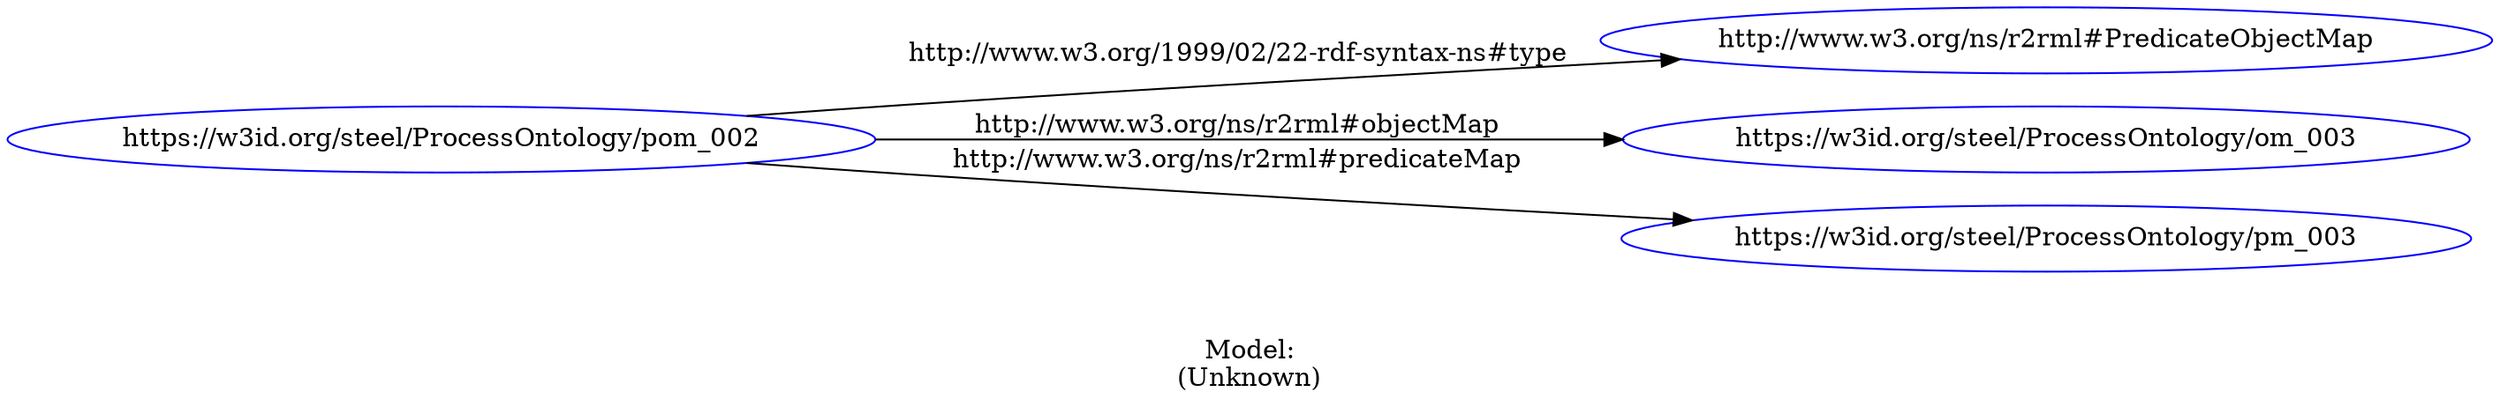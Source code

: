 digraph {
	rankdir = LR;
	charset="utf-8";

	"Rhttps://w3id.org/steel/ProcessOntology/pom_002" -> "Rhttp://www.w3.org/ns/r2rml#PredicateObjectMap" [ label="http://www.w3.org/1999/02/22-rdf-syntax-ns#type" ];
	"Rhttps://w3id.org/steel/ProcessOntology/pom_002" -> "Rhttps://w3id.org/steel/ProcessOntology/om_003" [ label="http://www.w3.org/ns/r2rml#objectMap" ];
	"Rhttps://w3id.org/steel/ProcessOntology/pom_002" -> "Rhttps://w3id.org/steel/ProcessOntology/pm_003" [ label="http://www.w3.org/ns/r2rml#predicateMap" ];

	// Resources
	"Rhttps://w3id.org/steel/ProcessOntology/pom_002" [ label="https://w3id.org/steel/ProcessOntology/pom_002", shape = ellipse, color = blue ];
	"Rhttp://www.w3.org/ns/r2rml#PredicateObjectMap" [ label="http://www.w3.org/ns/r2rml#PredicateObjectMap", shape = ellipse, color = blue ];
	"Rhttps://w3id.org/steel/ProcessOntology/om_003" [ label="https://w3id.org/steel/ProcessOntology/om_003", shape = ellipse, color = blue ];
	"Rhttps://w3id.org/steel/ProcessOntology/pm_003" [ label="https://w3id.org/steel/ProcessOntology/pm_003", shape = ellipse, color = blue ];

	// Anonymous nodes

	// Literals

	label="\n\nModel:\n(Unknown)";
}
